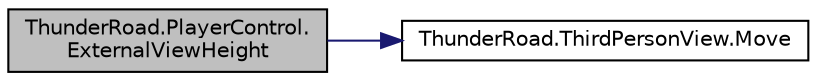digraph "ThunderRoad.PlayerControl.ExternalViewHeight"
{
 // LATEX_PDF_SIZE
  edge [fontname="Helvetica",fontsize="10",labelfontname="Helvetica",labelfontsize="10"];
  node [fontname="Helvetica",fontsize="10",shape=record];
  rankdir="LR";
  Node1 [label="ThunderRoad.PlayerControl.\lExternalViewHeight",height=0.2,width=0.4,color="black", fillcolor="grey75", style="filled", fontcolor="black",tooltip="Externals the height of the view."];
  Node1 -> Node2 [color="midnightblue",fontsize="10",style="solid",fontname="Helvetica"];
  Node2 [label="ThunderRoad.ThirdPersonView.Move",height=0.2,width=0.4,color="black", fillcolor="white", style="filled",URL="$class_thunder_road_1_1_third_person_view.html#a7c1316106be33ff8cbca683e2aefddc7",tooltip="Moves the specified direction."];
}
